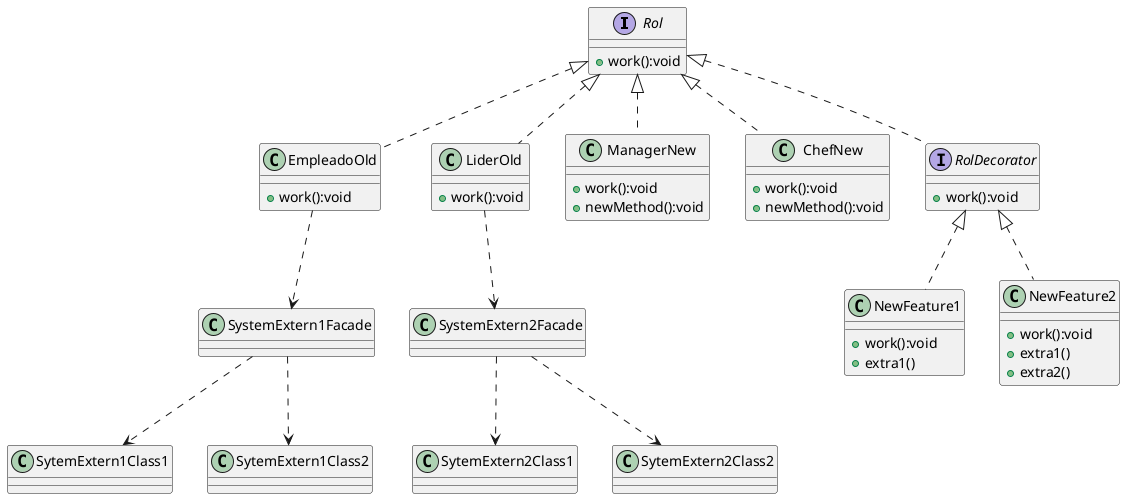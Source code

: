 @startuml


interface Rol{
    +work():void
}
class EmpleadoOld{
    +work():void
}

class LiderOld{
    +work():void
}

class ManagerNew{
    +work():void
    +newMethod():void
}

class ChefNew{
    +work():void
    +newMethod():void
}

interface RolDecorator{
    +work():void
}

class NewFeature1{
    +work():void
    +extra1()
}

class NewFeature2{
    +work():void
    +extra1()
    +extra2()
}


class SystemExtern1Facade{
}
class SytemExtern1Class1{

}

class SytemExtern1Class2{

}


class SystemExtern2Facade{

}

class SytemExtern2Class1{

}

class SytemExtern2Class2{

}

Rol <|.. LiderOld
Rol <|.. EmpleadoOld
Rol <|.. RolDecorator
Rol <|.. ManagerNew
Rol <|.. ChefNew
RolDecorator <|.. NewFeature1
RolDecorator <|.. NewFeature2

SystemExtern1Facade ..> SytemExtern1Class1
SystemExtern1Facade ..> SytemExtern1Class2
SystemExtern2Facade ..> SytemExtern2Class1
SystemExtern2Facade ..> SytemExtern2Class2

EmpleadoOld ..> SystemExtern1Facade
LiderOld ..> SystemExtern2Facade

@enduml
